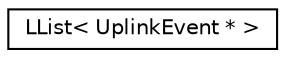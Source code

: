 digraph "Graphical Class Hierarchy"
{
 // LATEX_PDF_SIZE
  edge [fontname="Helvetica",fontsize="10",labelfontname="Helvetica",labelfontsize="10"];
  node [fontname="Helvetica",fontsize="10",shape=record];
  rankdir="LR";
  Node0 [label="LList\< UplinkEvent * \>",height=0.2,width=0.4,color="black", fillcolor="white", style="filled",URL="$classLList.html",tooltip=" "];
}
